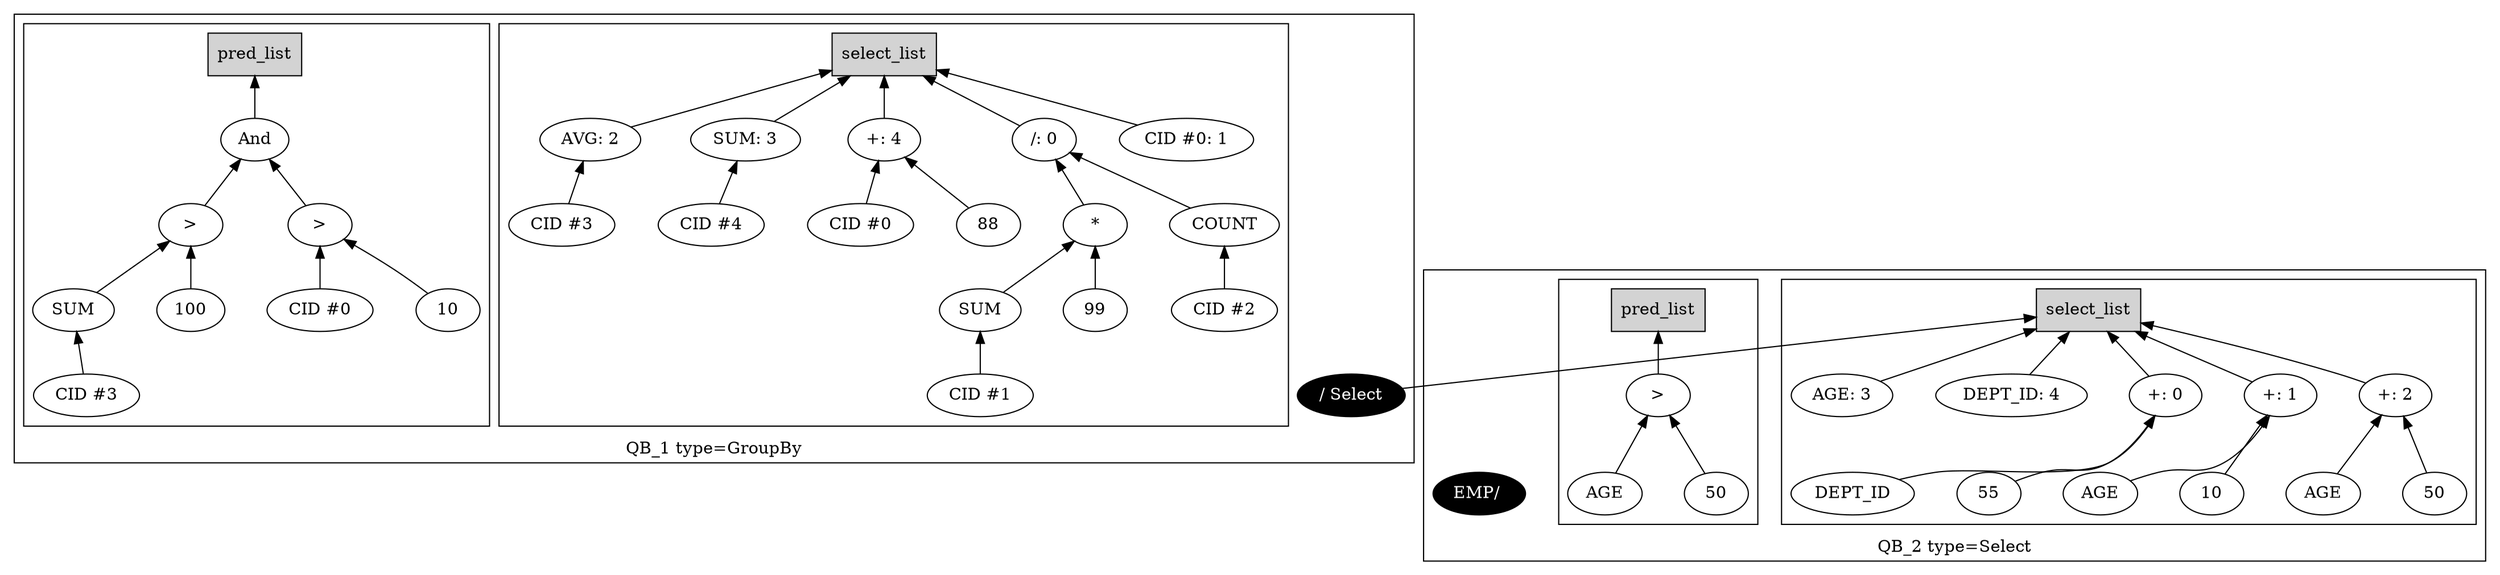 digraph example1 {
    rankdir=BT;
    nodesep=0.5;
    ordering="in";
  subgraph cluster_QB_1 {
    "QB_1_selectlist"[label="select_list",shape=box,style=filled];
  subgraph cluster_select_listQB_1 {
    exprnodeNodeId11v1[label="/: 0"];
    exprnodeNodeId6v1 -> exprnodeNodeId11v1;
    exprnodeNodeId6v1[label="*"];
    exprnodeNodeId4v1 -> exprnodeNodeId6v1;
    exprnodeNodeId4v1[label="SUM"];
    exprnodeNodeId40v1 -> exprnodeNodeId4v1;
    exprnodeNodeId40v1[label="CID #1"];
    exprnodeNodeId5v1 -> exprnodeNodeId6v1;
    exprnodeNodeId5v1[label="99"];
    exprnodeNodeId10v1 -> exprnodeNodeId11v1;
    exprnodeNodeId10v1[label="COUNT"];
    exprnodeNodeId41v1 -> exprnodeNodeId10v1;
    exprnodeNodeId41v1[label="CID #2"];
    exprnodeNodeId11v1 -> "QB_1_selectlist";
    exprnodeNodeId42v1[label="CID #0: 1"];
    exprnodeNodeId42v1 -> "QB_1_selectlist";
    exprnodeNodeId16v1[label="AVG: 2"];
    exprnodeNodeId43v1 -> exprnodeNodeId16v1;
    exprnodeNodeId43v1[label="CID #3"];
    exprnodeNodeId16v1 -> "QB_1_selectlist";
    exprnodeNodeId18v1[label="SUM: 3"];
    exprnodeNodeId44v1 -> exprnodeNodeId18v1;
    exprnodeNodeId44v1[label="CID #4"];
    exprnodeNodeId18v1 -> "QB_1_selectlist";
    exprnodeNodeId23v1[label="+: 4"];
    exprnodeNodeId45v1 -> exprnodeNodeId23v1;
    exprnodeNodeId45v1[label="CID #0"];
    exprnodeNodeId22v1 -> exprnodeNodeId23v1;
    exprnodeNodeId22v1[label="88"];
    exprnodeNodeId23v1 -> "QB_1_selectlist";
}
    "QUN_3"[label="/ Select", fillcolor=black, fontcolor=white, style=filled]
  subgraph cluster_pred_listQB_1 {
    exprnodeNodeId39v1[label="And"];
    exprnodeNodeId33v1 -> exprnodeNodeId39v1;
    exprnodeNodeId33v1[label=">"];
    exprnodeNodeId31v1 -> exprnodeNodeId33v1;
    exprnodeNodeId31v1[label="SUM"];
    exprnodeNodeId46v1 -> exprnodeNodeId31v1;
    exprnodeNodeId46v1[label="CID #3"];
    exprnodeNodeId32v1 -> exprnodeNodeId33v1;
    exprnodeNodeId32v1[label="100"];
    exprnodeNodeId38v1 -> exprnodeNodeId39v1;
    exprnodeNodeId38v1[label=">"];
    exprnodeNodeId47v1 -> exprnodeNodeId38v1;
    exprnodeNodeId47v1[label="CID #0"];
    exprnodeNodeId37v1 -> exprnodeNodeId38v1;
    exprnodeNodeId37v1[label="10"];
    exprnodeNodeId39v1 -> QB_1_pred_list;
    "QB_1_pred_list"[label="pred_list",shape=box,style=filled];
}
    label = "QB_1 type=GroupBy";
}
    "QUN_3" -> "QB_2_selectlist";
  subgraph cluster_QB_2 {
    "QB_2_selectlist"[label="select_list",shape=box,style=filled];
  subgraph cluster_select_listQB_2 {
    exprnodeNodeId29v1[label="+: 0"];
    exprnodeNodeId27v1 -> exprnodeNodeId29v1;
    exprnodeNodeId27v1[label="DEPT_ID"];
    exprnodeNodeId28v1 -> exprnodeNodeId29v1;
    exprnodeNodeId28v1[label="55"];
    exprnodeNodeId29v1 -> "QB_2_selectlist";
    exprnodeNodeId3v1[label="+: 1"];
    exprnodeNodeId1v1 -> exprnodeNodeId3v1;
    exprnodeNodeId1v1[label="AGE"];
    exprnodeNodeId2v1 -> exprnodeNodeId3v1;
    exprnodeNodeId2v1[label="10"];
    exprnodeNodeId3v1 -> "QB_2_selectlist";
    exprnodeNodeId9v1[label="+: 2"];
    exprnodeNodeId7v1 -> exprnodeNodeId9v1;
    exprnodeNodeId7v1[label="AGE"];
    exprnodeNodeId8v1 -> exprnodeNodeId9v1;
    exprnodeNodeId8v1[label="50"];
    exprnodeNodeId9v1 -> "QB_2_selectlist";
    exprnodeNodeId15v1[label="AGE: 3"];
    exprnodeNodeId15v1 -> "QB_2_selectlist";
    exprnodeNodeId17v1[label="DEPT_ID: 4"];
    exprnodeNodeId17v1 -> "QB_2_selectlist";
}
    "QUN_0"[label="EMP/ ", fillcolor=black, fontcolor=white, style=filled]
  subgraph cluster_pred_listQB_2 {
    exprnodeNodeId26v1[label=">"];
    exprnodeNodeId24v1 -> exprnodeNodeId26v1;
    exprnodeNodeId24v1[label="AGE"];
    exprnodeNodeId25v1 -> exprnodeNodeId26v1;
    exprnodeNodeId25v1[label="50"];
    exprnodeNodeId26v1 -> QB_2_pred_list;
    "QB_2_pred_list"[label="pred_list",shape=box,style=filled];
}
    label = "QB_2 type=Select";
}
}
